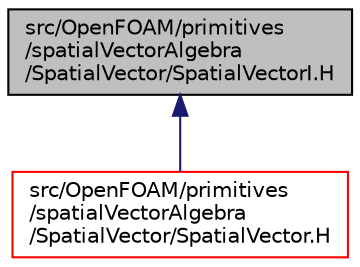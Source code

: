digraph "src/OpenFOAM/primitives/spatialVectorAlgebra/SpatialVector/SpatialVectorI.H"
{
  bgcolor="transparent";
  edge [fontname="Helvetica",fontsize="10",labelfontname="Helvetica",labelfontsize="10"];
  node [fontname="Helvetica",fontsize="10",shape=record];
  Node1 [label="src/OpenFOAM/primitives\l/spatialVectorAlgebra\l/SpatialVector/SpatialVectorI.H",height=0.2,width=0.4,color="black", fillcolor="grey75", style="filled", fontcolor="black"];
  Node1 -> Node2 [dir="back",color="midnightblue",fontsize="10",style="solid",fontname="Helvetica"];
  Node2 [label="src/OpenFOAM/primitives\l/spatialVectorAlgebra\l/SpatialVector/SpatialVector.H",height=0.2,width=0.4,color="red",URL="$a09305.html"];
}
